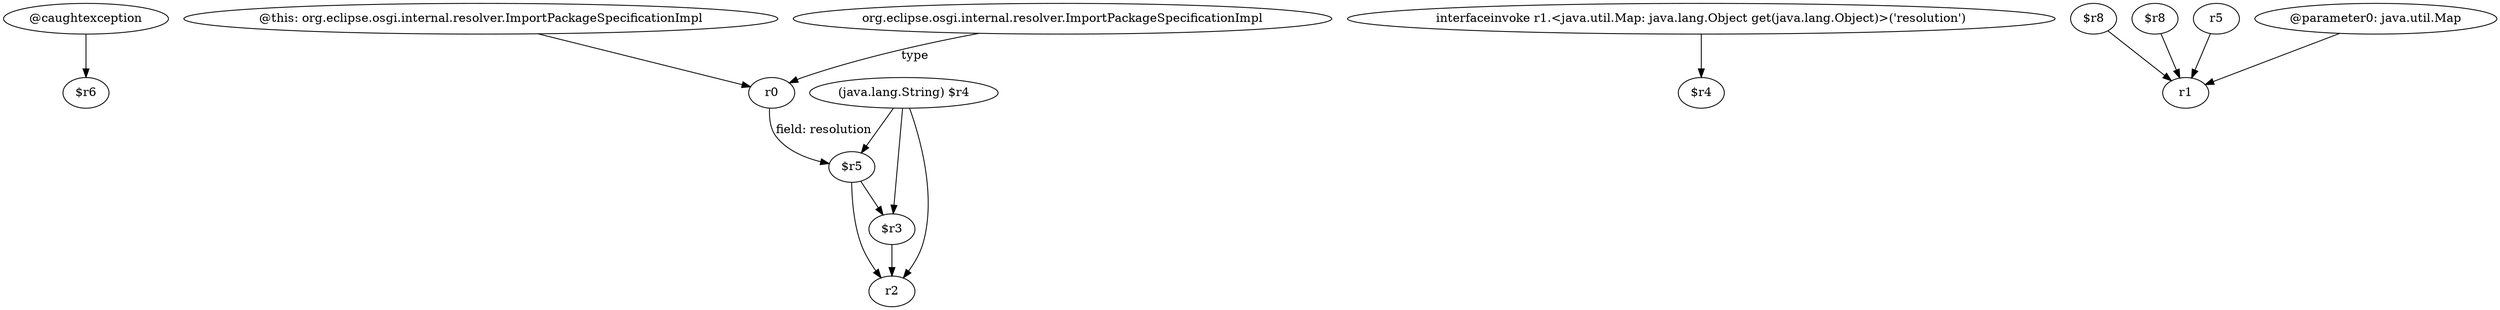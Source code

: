 digraph g {
0[label="@caughtexception"]
1[label="$r6"]
0->1[label=""]
2[label="(java.lang.String) $r4"]
3[label="r2"]
2->3[label=""]
4[label="r0"]
5[label="$r5"]
4->5[label="field: resolution"]
6[label="interfaceinvoke r1.<java.util.Map: java.lang.Object get(java.lang.Object)>('resolution')"]
7[label="$r4"]
6->7[label=""]
8[label="$r3"]
5->8[label=""]
9[label="$r8"]
10[label="r1"]
9->10[label=""]
2->5[label=""]
11[label="@this: org.eclipse.osgi.internal.resolver.ImportPackageSpecificationImpl"]
11->4[label=""]
12[label="$r8"]
12->10[label=""]
2->8[label=""]
5->3[label=""]
8->3[label=""]
13[label="org.eclipse.osgi.internal.resolver.ImportPackageSpecificationImpl"]
13->4[label="type"]
14[label="r5"]
14->10[label=""]
15[label="@parameter0: java.util.Map"]
15->10[label=""]
}